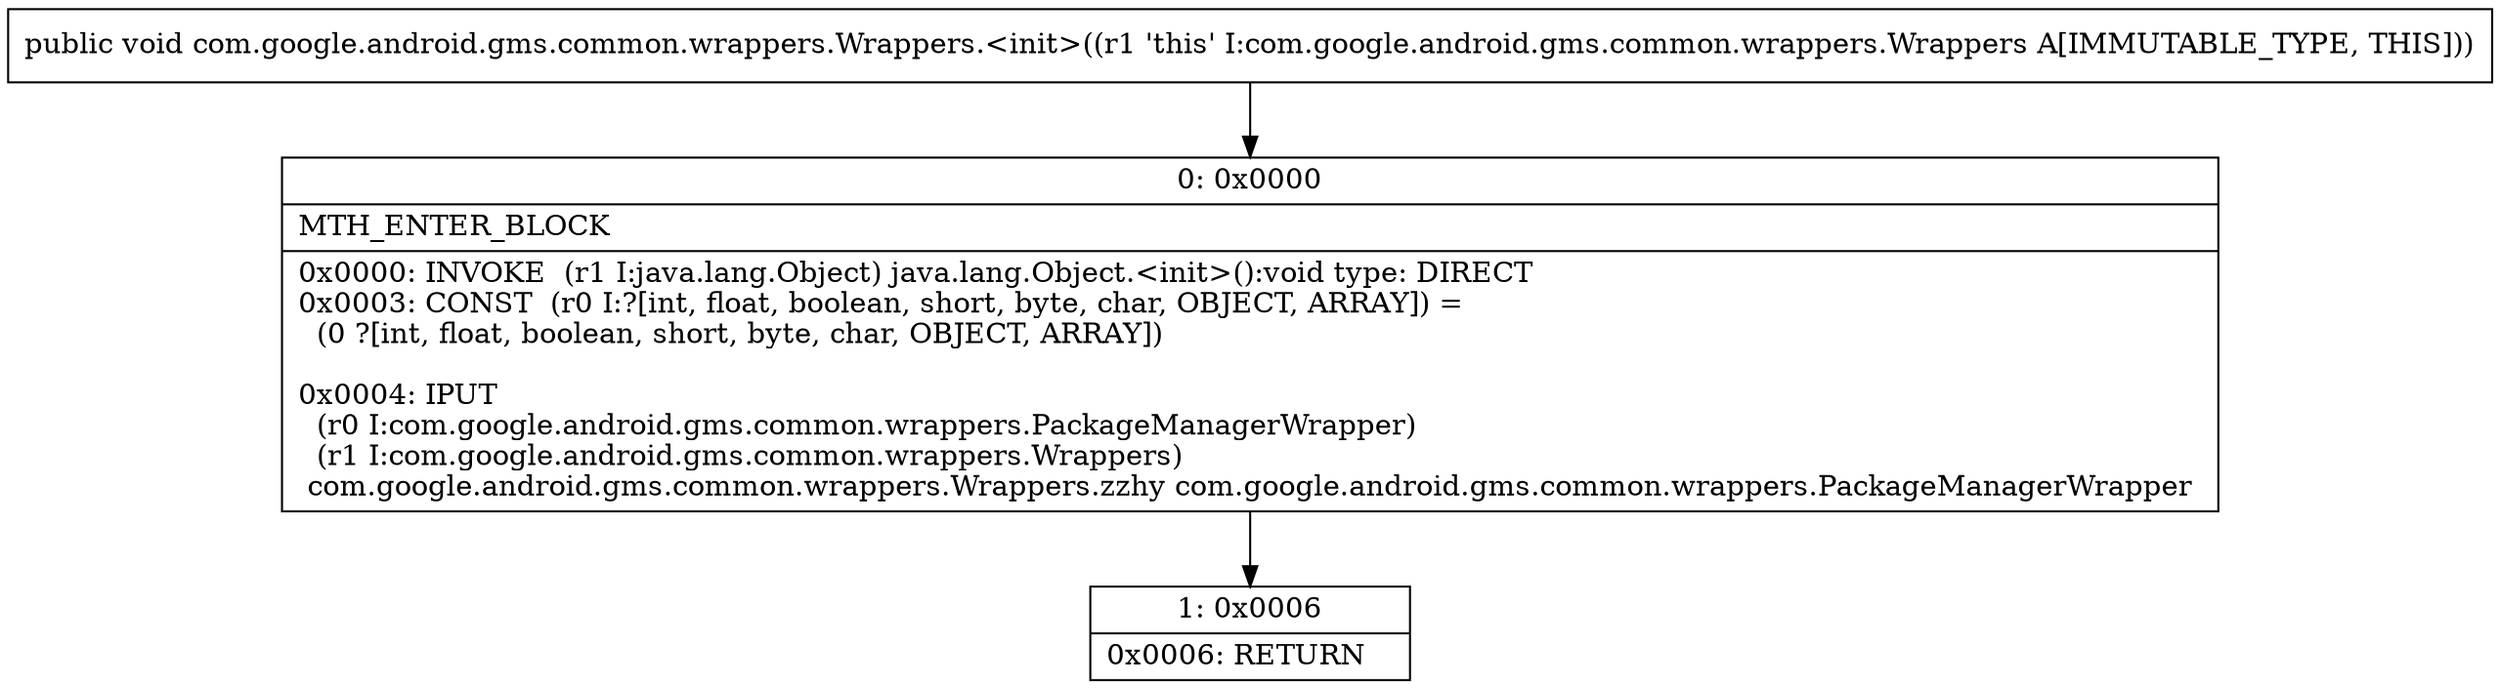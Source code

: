 digraph "CFG forcom.google.android.gms.common.wrappers.Wrappers.\<init\>()V" {
Node_0 [shape=record,label="{0\:\ 0x0000|MTH_ENTER_BLOCK\l|0x0000: INVOKE  (r1 I:java.lang.Object) java.lang.Object.\<init\>():void type: DIRECT \l0x0003: CONST  (r0 I:?[int, float, boolean, short, byte, char, OBJECT, ARRAY]) = \l  (0 ?[int, float, boolean, short, byte, char, OBJECT, ARRAY])\l \l0x0004: IPUT  \l  (r0 I:com.google.android.gms.common.wrappers.PackageManagerWrapper)\l  (r1 I:com.google.android.gms.common.wrappers.Wrappers)\l com.google.android.gms.common.wrappers.Wrappers.zzhy com.google.android.gms.common.wrappers.PackageManagerWrapper \l}"];
Node_1 [shape=record,label="{1\:\ 0x0006|0x0006: RETURN   \l}"];
MethodNode[shape=record,label="{public void com.google.android.gms.common.wrappers.Wrappers.\<init\>((r1 'this' I:com.google.android.gms.common.wrappers.Wrappers A[IMMUTABLE_TYPE, THIS])) }"];
MethodNode -> Node_0;
Node_0 -> Node_1;
}

